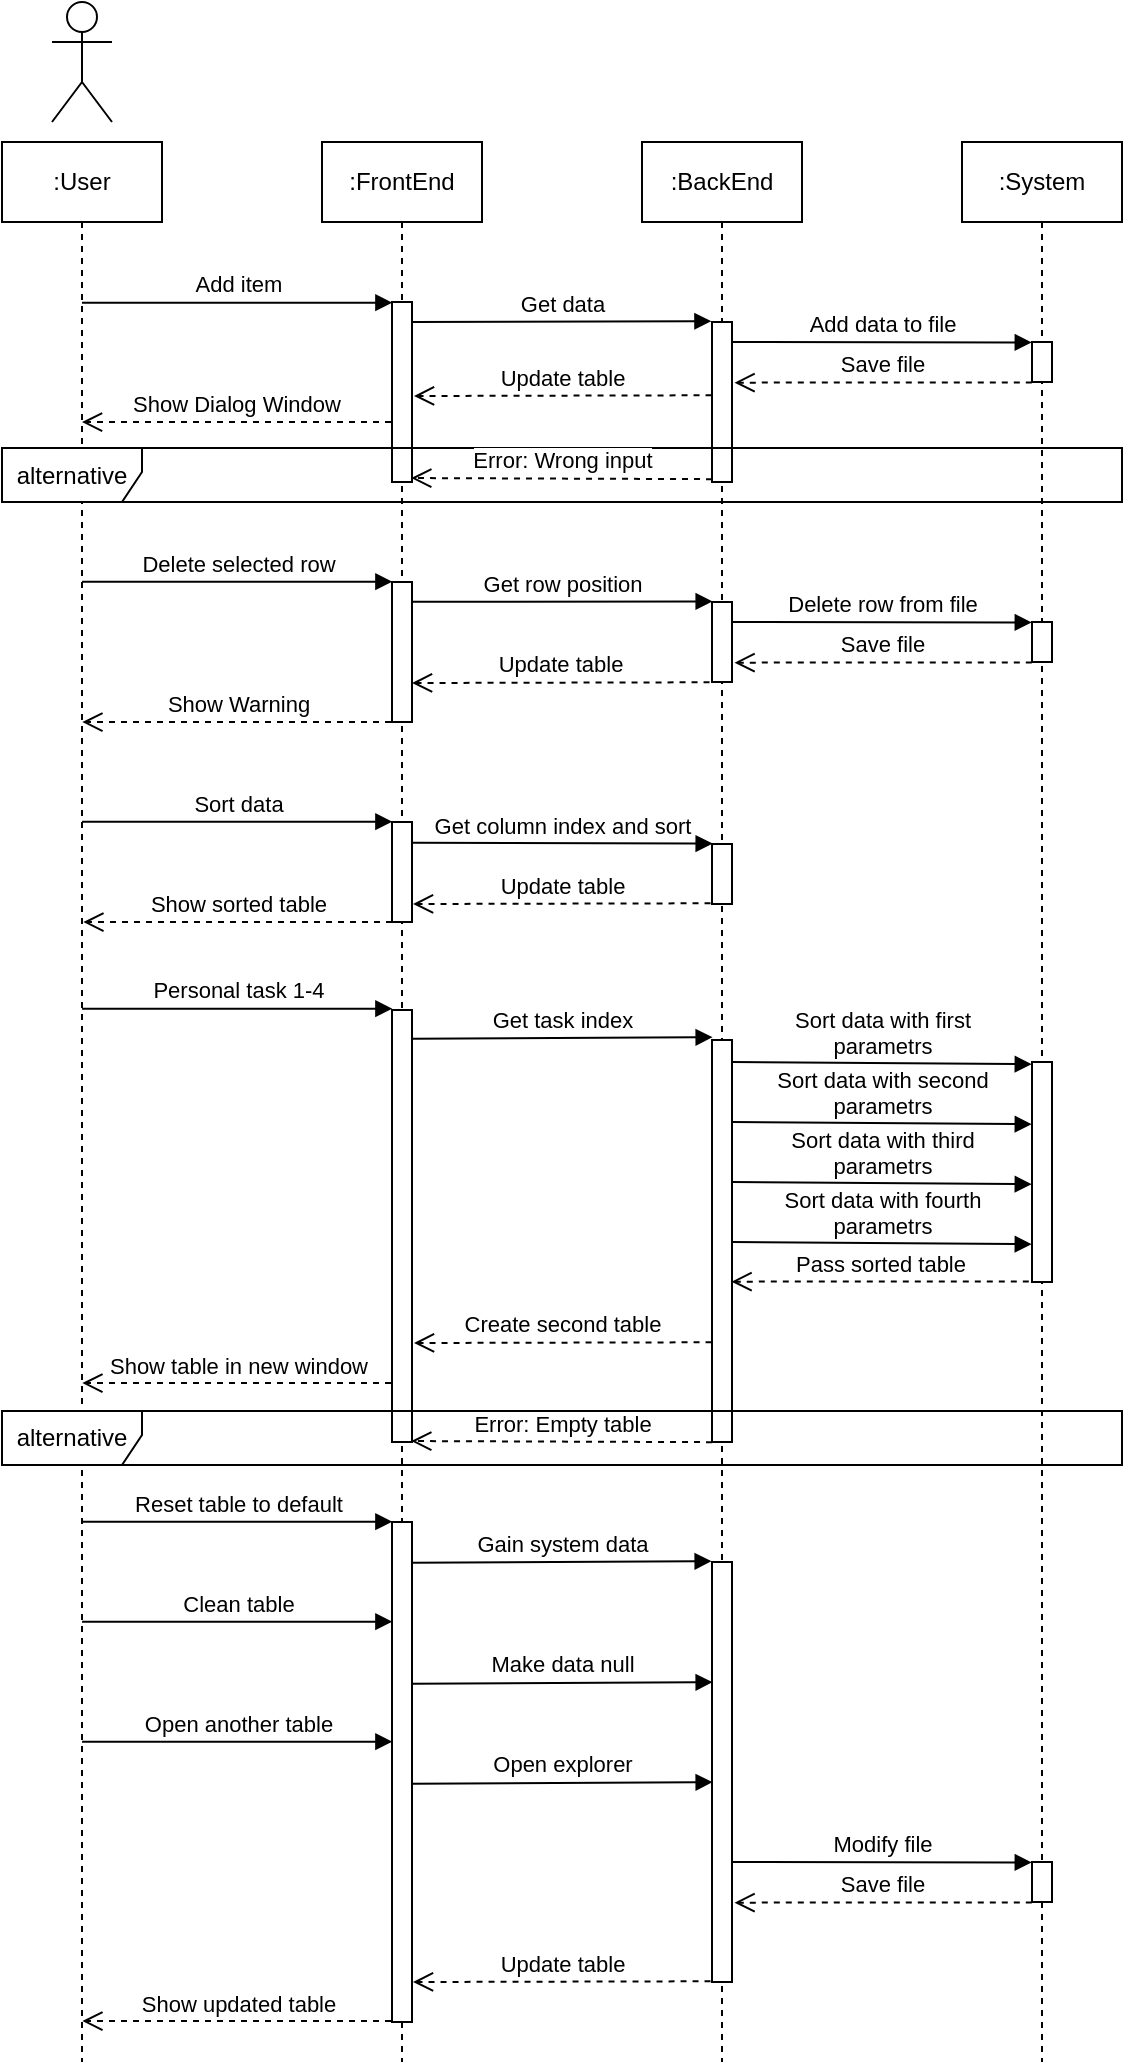 <mxfile version="12.1.0" type="device" pages="1"><diagram id="dtGtPU56fqguhTFFNsAt" name="Page-1"><mxGraphModel dx="1807" dy="967" grid="1" gridSize="10" guides="1" tooltips="1" connect="1" arrows="1" fold="1" page="1" pageScale="1" pageWidth="827" pageHeight="1169" math="0" shadow="0"><root><mxCell id="0"/><mxCell id="1" parent="0"/><mxCell id="XKsUj6UrFXBJXxBrwLG7-3" value=":User" style="shape=umlLifeline;perimeter=lifelinePerimeter;whiteSpace=wrap;html=1;container=1;collapsible=0;recursiveResize=0;outlineConnect=0;" vertex="1" parent="1"><mxGeometry x="160" y="80" width="80" height="960" as="geometry"/></mxCell><mxCell id="XKsUj6UrFXBJXxBrwLG7-6" value="" style="shape=umlActor;verticalLabelPosition=bottom;labelBackgroundColor=#ffffff;verticalAlign=top;html=1;" vertex="1" parent="1"><mxGeometry x="185" y="10" width="30" height="60" as="geometry"/></mxCell><mxCell id="XKsUj6UrFXBJXxBrwLG7-8" value=":FrontEnd" style="shape=umlLifeline;perimeter=lifelinePerimeter;whiteSpace=wrap;html=1;container=1;collapsible=0;recursiveResize=0;outlineConnect=0;" vertex="1" parent="1"><mxGeometry x="320" y="80" width="80" height="960" as="geometry"/></mxCell><mxCell id="XKsUj6UrFXBJXxBrwLG7-11" value="" style="html=1;points=[];perimeter=orthogonalPerimeter;comic=0;shadow=0;glass=0;rounded=0;" vertex="1" parent="XKsUj6UrFXBJXxBrwLG7-8"><mxGeometry x="35" y="80" width="10" height="90" as="geometry"/></mxCell><mxCell id="XKsUj6UrFXBJXxBrwLG7-23" value="Delete selected row" style="html=1;verticalAlign=bottom;endArrow=block;entryX=0.02;entryY=0.004;entryDx=0;entryDy=0;entryPerimeter=0;" edge="1" parent="XKsUj6UrFXBJXxBrwLG7-8"><mxGeometry width="80" relative="1" as="geometry"><mxPoint x="-119.976" y="219.86" as="sourcePoint"/><mxPoint x="35.2" y="219.86" as="targetPoint"/></mxGeometry></mxCell><mxCell id="XKsUj6UrFXBJXxBrwLG7-24" value="" style="html=1;points=[];perimeter=orthogonalPerimeter;comic=0;shadow=0;glass=0;rounded=0;" vertex="1" parent="XKsUj6UrFXBJXxBrwLG7-8"><mxGeometry x="35" y="220" width="10" height="70" as="geometry"/></mxCell><mxCell id="XKsUj6UrFXBJXxBrwLG7-35" value="Sort data" style="html=1;verticalAlign=bottom;endArrow=block;entryX=0.02;entryY=0.004;entryDx=0;entryDy=0;entryPerimeter=0;" edge="1" parent="XKsUj6UrFXBJXxBrwLG7-8"><mxGeometry width="80" relative="1" as="geometry"><mxPoint x="-119.976" y="339.86" as="sourcePoint"/><mxPoint x="35.2" y="339.86" as="targetPoint"/></mxGeometry></mxCell><mxCell id="XKsUj6UrFXBJXxBrwLG7-36" value="" style="html=1;points=[];perimeter=orthogonalPerimeter;comic=0;shadow=0;glass=0;rounded=0;" vertex="1" parent="XKsUj6UrFXBJXxBrwLG7-8"><mxGeometry x="35" y="340" width="10" height="50" as="geometry"/></mxCell><mxCell id="XKsUj6UrFXBJXxBrwLG7-41" value="Personal task 1-4" style="html=1;verticalAlign=bottom;endArrow=block;entryX=0.02;entryY=0.004;entryDx=0;entryDy=0;entryPerimeter=0;" edge="1" parent="XKsUj6UrFXBJXxBrwLG7-8"><mxGeometry width="80" relative="1" as="geometry"><mxPoint x="-119.976" y="433.36" as="sourcePoint"/><mxPoint x="35.2" y="433.36" as="targetPoint"/></mxGeometry></mxCell><mxCell id="XKsUj6UrFXBJXxBrwLG7-42" value="" style="html=1;points=[];perimeter=orthogonalPerimeter;comic=0;shadow=0;glass=0;rounded=0;" vertex="1" parent="XKsUj6UrFXBJXxBrwLG7-8"><mxGeometry x="35" y="434" width="10" height="216" as="geometry"/></mxCell><mxCell id="XKsUj6UrFXBJXxBrwLG7-43" value="Show table in new window" style="html=1;verticalAlign=bottom;endArrow=open;dashed=1;endSize=8;exitX=-0.05;exitY=0.667;exitDx=0;exitDy=0;exitPerimeter=0;" edge="1" parent="XKsUj6UrFXBJXxBrwLG7-8"><mxGeometry relative="1" as="geometry"><mxPoint x="34.5" y="620.53" as="sourcePoint"/><mxPoint x="-119.833" y="620.53" as="targetPoint"/></mxGeometry></mxCell><mxCell id="XKsUj6UrFXBJXxBrwLG7-56" value="" style="html=1;points=[];perimeter=orthogonalPerimeter;comic=0;shadow=0;glass=0;rounded=0;" vertex="1" parent="XKsUj6UrFXBJXxBrwLG7-8"><mxGeometry x="35" y="690" width="10" height="250" as="geometry"/></mxCell><mxCell id="XKsUj6UrFXBJXxBrwLG7-55" value="Reset table to default" style="html=1;verticalAlign=bottom;endArrow=block;entryX=0.02;entryY=0.004;entryDx=0;entryDy=0;entryPerimeter=0;" edge="1" parent="XKsUj6UrFXBJXxBrwLG7-8"><mxGeometry width="80" relative="1" as="geometry"><mxPoint x="-119.976" y="689.86" as="sourcePoint"/><mxPoint x="35.2" y="689.86" as="targetPoint"/></mxGeometry></mxCell><mxCell id="XKsUj6UrFXBJXxBrwLG7-57" value="Show updated table" style="html=1;verticalAlign=bottom;endArrow=open;dashed=1;endSize=8;exitX=-0.05;exitY=0.667;exitDx=0;exitDy=0;exitPerimeter=0;" edge="1" parent="XKsUj6UrFXBJXxBrwLG7-8"><mxGeometry relative="1" as="geometry"><mxPoint x="34.5" y="939.53" as="sourcePoint"/><mxPoint x="-119.833" y="939.53" as="targetPoint"/></mxGeometry></mxCell><mxCell id="XKsUj6UrFXBJXxBrwLG7-9" value="Add item" style="html=1;verticalAlign=bottom;endArrow=block;entryX=0.02;entryY=0.004;entryDx=0;entryDy=0;entryPerimeter=0;" edge="1" parent="1" source="XKsUj6UrFXBJXxBrwLG7-3" target="XKsUj6UrFXBJXxBrwLG7-11"><mxGeometry width="80" relative="1" as="geometry"><mxPoint x="230" y="220" as="sourcePoint"/><mxPoint x="340" y="158" as="targetPoint"/></mxGeometry></mxCell><mxCell id="XKsUj6UrFXBJXxBrwLG7-10" value="Show Dialog Window" style="html=1;verticalAlign=bottom;endArrow=open;dashed=1;endSize=8;exitX=-0.05;exitY=0.667;exitDx=0;exitDy=0;exitPerimeter=0;" edge="1" parent="1" source="XKsUj6UrFXBJXxBrwLG7-11" target="XKsUj6UrFXBJXxBrwLG7-3"><mxGeometry relative="1" as="geometry"><mxPoint x="330" y="200" as="sourcePoint"/><mxPoint x="230" y="260" as="targetPoint"/></mxGeometry></mxCell><mxCell id="XKsUj6UrFXBJXxBrwLG7-12" value=":BackEnd" style="shape=umlLifeline;perimeter=lifelinePerimeter;whiteSpace=wrap;html=1;container=1;collapsible=0;recursiveResize=0;outlineConnect=0;comic=0;" vertex="1" parent="1"><mxGeometry x="480" y="80" width="80" height="960" as="geometry"/></mxCell><mxCell id="XKsUj6UrFXBJXxBrwLG7-13" value="" style="html=1;points=[];perimeter=orthogonalPerimeter;rounded=0;shadow=0;glass=0;comic=0;" vertex="1" parent="XKsUj6UrFXBJXxBrwLG7-12"><mxGeometry x="35" y="90" width="10" height="80" as="geometry"/></mxCell><mxCell id="XKsUj6UrFXBJXxBrwLG7-44" value="Get task index" style="html=1;verticalAlign=bottom;endArrow=block;entryX=0.033;entryY=-0.007;entryDx=0;entryDy=0;entryPerimeter=0;" edge="1" parent="XKsUj6UrFXBJXxBrwLG7-12" target="XKsUj6UrFXBJXxBrwLG7-45"><mxGeometry width="80" relative="1" as="geometry"><mxPoint x="-114.976" y="448.36" as="sourcePoint"/><mxPoint x="30" y="448.5" as="targetPoint"/></mxGeometry></mxCell><mxCell id="XKsUj6UrFXBJXxBrwLG7-45" value="" style="html=1;points=[];perimeter=orthogonalPerimeter;comic=0;shadow=0;glass=0;rounded=0;" vertex="1" parent="XKsUj6UrFXBJXxBrwLG7-12"><mxGeometry x="35" y="449" width="10" height="201" as="geometry"/></mxCell><mxCell id="XKsUj6UrFXBJXxBrwLG7-46" value="Create second table" style="html=1;verticalAlign=bottom;endArrow=open;dashed=1;endSize=8;exitX=-0.023;exitY=0.458;exitDx=0;exitDy=0;exitPerimeter=0;" edge="1" parent="XKsUj6UrFXBJXxBrwLG7-12"><mxGeometry relative="1" as="geometry"><mxPoint x="34.77" y="600.14" as="sourcePoint"/><mxPoint x="-114" y="600.5" as="targetPoint"/></mxGeometry></mxCell><mxCell id="XKsUj6UrFXBJXxBrwLG7-61" value="" style="html=1;points=[];perimeter=orthogonalPerimeter;comic=0;shadow=0;glass=0;rounded=0;" vertex="1" parent="XKsUj6UrFXBJXxBrwLG7-12"><mxGeometry x="35" y="710" width="10" height="210" as="geometry"/></mxCell><mxCell id="XKsUj6UrFXBJXxBrwLG7-14" value="Get data" style="html=1;verticalAlign=bottom;endArrow=block;entryX=-0.028;entryY=-0.005;entryDx=0;entryDy=0;entryPerimeter=0;" edge="1" parent="1" target="XKsUj6UrFXBJXxBrwLG7-13"><mxGeometry width="80" relative="1" as="geometry"><mxPoint x="365.167" y="170.02" as="sourcePoint"/><mxPoint x="500" y="170" as="targetPoint"/></mxGeometry></mxCell><mxCell id="XKsUj6UrFXBJXxBrwLG7-15" value=":System" style="shape=umlLifeline;perimeter=lifelinePerimeter;whiteSpace=wrap;html=1;container=1;collapsible=0;recursiveResize=0;outlineConnect=0;rounded=0;shadow=0;glass=0;comic=0;" vertex="1" parent="1"><mxGeometry x="640" y="80" width="80" height="960" as="geometry"/></mxCell><mxCell id="XKsUj6UrFXBJXxBrwLG7-17" value="" style="html=1;points=[];perimeter=orthogonalPerimeter;rounded=0;shadow=0;glass=0;comic=0;" vertex="1" parent="XKsUj6UrFXBJXxBrwLG7-15"><mxGeometry x="35" y="100" width="10" height="20" as="geometry"/></mxCell><mxCell id="XKsUj6UrFXBJXxBrwLG7-30" value="" style="html=1;points=[];perimeter=orthogonalPerimeter;rounded=0;shadow=0;glass=0;comic=0;" vertex="1" parent="XKsUj6UrFXBJXxBrwLG7-15"><mxGeometry x="35" y="240" width="10" height="20" as="geometry"/></mxCell><mxCell id="XKsUj6UrFXBJXxBrwLG7-31" value="Delete row from file" style="html=1;verticalAlign=bottom;endArrow=block;entryX=-0.01;entryY=0.01;entryDx=0;entryDy=0;entryPerimeter=0;" edge="1" parent="XKsUj6UrFXBJXxBrwLG7-15" target="XKsUj6UrFXBJXxBrwLG7-30"><mxGeometry width="80" relative="1" as="geometry"><mxPoint x="-114.833" y="240.02" as="sourcePoint"/><mxPoint x="20" y="240" as="targetPoint"/></mxGeometry></mxCell><mxCell id="XKsUj6UrFXBJXxBrwLG7-32" value="Save file" style="html=1;verticalAlign=bottom;endArrow=open;dashed=1;endSize=8;entryX=1.126;entryY=0.379;entryDx=0;entryDy=0;entryPerimeter=0;exitX=-0.01;exitY=1.01;exitDx=0;exitDy=0;exitPerimeter=0;" edge="1" parent="XKsUj6UrFXBJXxBrwLG7-15" source="XKsUj6UrFXBJXxBrwLG7-30"><mxGeometry relative="1" as="geometry"><mxPoint x="36" y="256" as="sourcePoint"/><mxPoint x="-113.74" y="260.32" as="targetPoint"/></mxGeometry></mxCell><mxCell id="XKsUj6UrFXBJXxBrwLG7-68" value="" style="html=1;points=[];perimeter=orthogonalPerimeter;rounded=0;shadow=0;glass=0;comic=0;" vertex="1" parent="XKsUj6UrFXBJXxBrwLG7-15"><mxGeometry x="35" y="860" width="10" height="20" as="geometry"/></mxCell><mxCell id="XKsUj6UrFXBJXxBrwLG7-69" value="Modify file" style="html=1;verticalAlign=bottom;endArrow=block;entryX=-0.01;entryY=0.01;entryDx=0;entryDy=0;entryPerimeter=0;" edge="1" parent="XKsUj6UrFXBJXxBrwLG7-15" target="XKsUj6UrFXBJXxBrwLG7-68"><mxGeometry width="80" relative="1" as="geometry"><mxPoint x="-114.833" y="860.02" as="sourcePoint"/><mxPoint x="-620" y="780" as="targetPoint"/></mxGeometry></mxCell><mxCell id="XKsUj6UrFXBJXxBrwLG7-70" value="Save file" style="html=1;verticalAlign=bottom;endArrow=open;dashed=1;endSize=8;entryX=1.126;entryY=0.379;entryDx=0;entryDy=0;entryPerimeter=0;exitX=-0.01;exitY=1.01;exitDx=0;exitDy=0;exitPerimeter=0;" edge="1" parent="XKsUj6UrFXBJXxBrwLG7-15" source="XKsUj6UrFXBJXxBrwLG7-68"><mxGeometry relative="1" as="geometry"><mxPoint x="-604" y="796" as="sourcePoint"/><mxPoint x="-113.74" y="880.32" as="targetPoint"/></mxGeometry></mxCell><mxCell id="XKsUj6UrFXBJXxBrwLG7-16" value="Add data to file" style="html=1;verticalAlign=bottom;endArrow=block;entryX=-0.01;entryY=0.01;entryDx=0;entryDy=0;entryPerimeter=0;" edge="1" parent="1" target="XKsUj6UrFXBJXxBrwLG7-17"><mxGeometry width="80" relative="1" as="geometry"><mxPoint x="525.167" y="180.02" as="sourcePoint"/><mxPoint x="660" y="180" as="targetPoint"/></mxGeometry></mxCell><mxCell id="XKsUj6UrFXBJXxBrwLG7-18" value="Update table" style="html=1;verticalAlign=bottom;endArrow=open;dashed=1;endSize=8;exitX=-0.023;exitY=0.458;exitDx=0;exitDy=0;exitPerimeter=0;" edge="1" parent="1" source="XKsUj6UrFXBJXxBrwLG7-13"><mxGeometry relative="1" as="geometry"><mxPoint x="500" y="188" as="sourcePoint"/><mxPoint x="366" y="207" as="targetPoint"/></mxGeometry></mxCell><mxCell id="XKsUj6UrFXBJXxBrwLG7-21" value="alternative" style="shape=umlFrame;whiteSpace=wrap;html=1;rounded=0;shadow=0;glass=0;comic=0;width=70;height=30;" vertex="1" parent="1"><mxGeometry x="160" y="233" width="560" height="27" as="geometry"/></mxCell><mxCell id="XKsUj6UrFXBJXxBrwLG7-22" value="Error: Wrong input" style="html=1;verticalAlign=bottom;endArrow=open;dashed=1;endSize=8;entryX=1.012;entryY=0.328;entryDx=0;entryDy=0;entryPerimeter=0;exitX=0.052;exitY=0.251;exitDx=0;exitDy=0;exitPerimeter=0;" edge="1" parent="1"><mxGeometry relative="1" as="geometry"><mxPoint x="515.02" y="248.58" as="sourcePoint"/><mxPoint x="364.62" y="248.02" as="targetPoint"/></mxGeometry></mxCell><mxCell id="XKsUj6UrFXBJXxBrwLG7-25" value="Save file" style="html=1;verticalAlign=bottom;endArrow=open;dashed=1;endSize=8;entryX=1.126;entryY=0.379;entryDx=0;entryDy=0;entryPerimeter=0;exitX=-0.01;exitY=1.01;exitDx=0;exitDy=0;exitPerimeter=0;" edge="1" parent="1" source="XKsUj6UrFXBJXxBrwLG7-17" target="XKsUj6UrFXBJXxBrwLG7-13"><mxGeometry relative="1" as="geometry"><mxPoint x="676" y="196" as="sourcePoint"/><mxPoint x="525.12" y="189.52" as="targetPoint"/></mxGeometry></mxCell><mxCell id="XKsUj6UrFXBJXxBrwLG7-28" value="Get row position" style="html=1;verticalAlign=bottom;endArrow=block;entryX=0.033;entryY=-0.007;entryDx=0;entryDy=0;entryPerimeter=0;" edge="1" parent="1" target="XKsUj6UrFXBJXxBrwLG7-29"><mxGeometry width="80" relative="1" as="geometry"><mxPoint x="365.024" y="309.86" as="sourcePoint"/><mxPoint x="510" y="310" as="targetPoint"/></mxGeometry></mxCell><mxCell id="XKsUj6UrFXBJXxBrwLG7-29" value="" style="html=1;points=[];perimeter=orthogonalPerimeter;comic=0;shadow=0;glass=0;rounded=0;" vertex="1" parent="1"><mxGeometry x="515" y="310" width="10" height="40" as="geometry"/></mxCell><mxCell id="XKsUj6UrFXBJXxBrwLG7-33" value="Update table" style="html=1;verticalAlign=bottom;endArrow=open;dashed=1;endSize=8;exitX=-0.023;exitY=0.458;exitDx=0;exitDy=0;exitPerimeter=0;" edge="1" parent="1"><mxGeometry relative="1" as="geometry"><mxPoint x="513.77" y="350.14" as="sourcePoint"/><mxPoint x="365" y="350.5" as="targetPoint"/></mxGeometry></mxCell><mxCell id="XKsUj6UrFXBJXxBrwLG7-34" value="Show Warning" style="html=1;verticalAlign=bottom;endArrow=open;dashed=1;endSize=8;exitX=-0.05;exitY=0.667;exitDx=0;exitDy=0;exitPerimeter=0;" edge="1" parent="1"><mxGeometry relative="1" as="geometry"><mxPoint x="354.5" y="370.03" as="sourcePoint"/><mxPoint x="200.167" y="370.03" as="targetPoint"/></mxGeometry></mxCell><mxCell id="XKsUj6UrFXBJXxBrwLG7-37" value="Show sorted table" style="html=1;verticalAlign=bottom;endArrow=open;dashed=1;endSize=8;exitX=-0.05;exitY=0.667;exitDx=0;exitDy=0;exitPerimeter=0;" edge="1" parent="1"><mxGeometry relative="1" as="geometry"><mxPoint x="355" y="470.03" as="sourcePoint"/><mxPoint x="200.667" y="470.03" as="targetPoint"/></mxGeometry></mxCell><mxCell id="XKsUj6UrFXBJXxBrwLG7-38" value="Get column index and sort" style="html=1;verticalAlign=bottom;endArrow=block;entryX=0.033;entryY=-0.007;entryDx=0;entryDy=0;entryPerimeter=0;" edge="1" parent="1" target="XKsUj6UrFXBJXxBrwLG7-39"><mxGeometry width="80" relative="1" as="geometry"><mxPoint x="365.024" y="430.36" as="sourcePoint"/><mxPoint x="510" y="430.5" as="targetPoint"/></mxGeometry></mxCell><mxCell id="XKsUj6UrFXBJXxBrwLG7-39" value="" style="html=1;points=[];perimeter=orthogonalPerimeter;comic=0;shadow=0;glass=0;rounded=0;" vertex="1" parent="1"><mxGeometry x="515" y="431" width="10" height="30" as="geometry"/></mxCell><mxCell id="XKsUj6UrFXBJXxBrwLG7-40" value="Update table" style="html=1;verticalAlign=bottom;endArrow=open;dashed=1;endSize=8;exitX=-0.023;exitY=0.458;exitDx=0;exitDy=0;exitPerimeter=0;" edge="1" parent="1"><mxGeometry relative="1" as="geometry"><mxPoint x="514.27" y="460.64" as="sourcePoint"/><mxPoint x="365.5" y="461" as="targetPoint"/></mxGeometry></mxCell><mxCell id="XKsUj6UrFXBJXxBrwLG7-47" value="" style="html=1;points=[];perimeter=orthogonalPerimeter;rounded=0;shadow=0;glass=0;comic=0;" vertex="1" parent="1"><mxGeometry x="675" y="540" width="10" height="110" as="geometry"/></mxCell><mxCell id="XKsUj6UrFXBJXxBrwLG7-48" value="Sort data with first&lt;br&gt;parametrs" style="html=1;verticalAlign=bottom;endArrow=block;entryX=-0.01;entryY=0.01;entryDx=0;entryDy=0;entryPerimeter=0;" edge="1" parent="1" target="XKsUj6UrFXBJXxBrwLG7-47"><mxGeometry width="80" relative="1" as="geometry"><mxPoint x="525.167" y="540.02" as="sourcePoint"/><mxPoint x="20" y="460" as="targetPoint"/></mxGeometry></mxCell><mxCell id="XKsUj6UrFXBJXxBrwLG7-49" value="Sort data with second&lt;br&gt;parametrs" style="html=1;verticalAlign=bottom;endArrow=block;entryX=-0.01;entryY=0.01;entryDx=0;entryDy=0;entryPerimeter=0;" edge="1" parent="1"><mxGeometry width="80" relative="1" as="geometry"><mxPoint x="525.167" y="570.02" as="sourcePoint"/><mxPoint x="674.9" y="571.1" as="targetPoint"/></mxGeometry></mxCell><mxCell id="XKsUj6UrFXBJXxBrwLG7-50" value="Sort data with third&lt;br&gt;parametrs" style="html=1;verticalAlign=bottom;endArrow=block;entryX=-0.01;entryY=0.01;entryDx=0;entryDy=0;entryPerimeter=0;" edge="1" parent="1"><mxGeometry width="80" relative="1" as="geometry"><mxPoint x="525.167" y="600.02" as="sourcePoint"/><mxPoint x="674.9" y="601.1" as="targetPoint"/></mxGeometry></mxCell><mxCell id="XKsUj6UrFXBJXxBrwLG7-51" value="Sort data with fourth&lt;br&gt;parametrs" style="html=1;verticalAlign=bottom;endArrow=block;entryX=-0.01;entryY=0.01;entryDx=0;entryDy=0;entryPerimeter=0;" edge="1" parent="1"><mxGeometry width="80" relative="1" as="geometry"><mxPoint x="525.167" y="630.02" as="sourcePoint"/><mxPoint x="674.9" y="631.1" as="targetPoint"/></mxGeometry></mxCell><mxCell id="XKsUj6UrFXBJXxBrwLG7-52" value="Pass sorted table" style="html=1;verticalAlign=bottom;endArrow=open;dashed=1;endSize=8;entryX=1.126;entryY=0.379;entryDx=0;entryDy=0;entryPerimeter=0;exitX=-0.01;exitY=1.01;exitDx=0;exitDy=0;exitPerimeter=0;" edge="1" parent="1"><mxGeometry relative="1" as="geometry"><mxPoint x="673.4" y="649.7" as="sourcePoint"/><mxPoint x="524.76" y="649.82" as="targetPoint"/></mxGeometry></mxCell><mxCell id="XKsUj6UrFXBJXxBrwLG7-53" value="alternative" style="shape=umlFrame;whiteSpace=wrap;html=1;rounded=0;shadow=0;glass=0;comic=0;width=70;height=30;" vertex="1" parent="1"><mxGeometry x="160" y="714.5" width="560" height="27" as="geometry"/></mxCell><mxCell id="XKsUj6UrFXBJXxBrwLG7-54" value="Error: Empty table" style="html=1;verticalAlign=bottom;endArrow=open;dashed=1;endSize=8;entryX=1.012;entryY=0.328;entryDx=0;entryDy=0;entryPerimeter=0;exitX=0.052;exitY=0.251;exitDx=0;exitDy=0;exitPerimeter=0;" edge="1" parent="1"><mxGeometry relative="1" as="geometry"><mxPoint x="515.02" y="730.08" as="sourcePoint"/><mxPoint x="364.62" y="729.52" as="targetPoint"/></mxGeometry></mxCell><mxCell id="XKsUj6UrFXBJXxBrwLG7-58" value="Clean table" style="html=1;verticalAlign=bottom;endArrow=block;entryX=0.02;entryY=0.004;entryDx=0;entryDy=0;entryPerimeter=0;" edge="1" parent="1"><mxGeometry width="80" relative="1" as="geometry"><mxPoint x="200.024" y="819.86" as="sourcePoint"/><mxPoint x="355.2" y="819.86" as="targetPoint"/></mxGeometry></mxCell><mxCell id="XKsUj6UrFXBJXxBrwLG7-59" value="Open another table" style="html=1;verticalAlign=bottom;endArrow=block;entryX=0.02;entryY=0.004;entryDx=0;entryDy=0;entryPerimeter=0;" edge="1" parent="1"><mxGeometry width="80" relative="1" as="geometry"><mxPoint x="200.024" y="879.86" as="sourcePoint"/><mxPoint x="355.2" y="879.86" as="targetPoint"/></mxGeometry></mxCell><mxCell id="XKsUj6UrFXBJXxBrwLG7-62" value="Update table" style="html=1;verticalAlign=bottom;endArrow=open;dashed=1;endSize=8;exitX=-0.023;exitY=0.458;exitDx=0;exitDy=0;exitPerimeter=0;" edge="1" parent="1"><mxGeometry relative="1" as="geometry"><mxPoint x="514.27" y="999.64" as="sourcePoint"/><mxPoint x="365.5" y="1000" as="targetPoint"/></mxGeometry></mxCell><mxCell id="XKsUj6UrFXBJXxBrwLG7-63" value="Gain system data" style="html=1;verticalAlign=bottom;endArrow=block;entryX=0.033;entryY=-0.007;entryDx=0;entryDy=0;entryPerimeter=0;" edge="1" parent="1"><mxGeometry width="80" relative="1" as="geometry"><mxPoint x="364.524" y="790.36" as="sourcePoint"/><mxPoint x="514.83" y="789.593" as="targetPoint"/></mxGeometry></mxCell><mxCell id="XKsUj6UrFXBJXxBrwLG7-64" value="Open explorer" style="html=1;verticalAlign=bottom;endArrow=block;entryX=0.033;entryY=-0.007;entryDx=0;entryDy=0;entryPerimeter=0;" edge="1" parent="1"><mxGeometry width="80" relative="1" as="geometry"><mxPoint x="365.024" y="900.86" as="sourcePoint"/><mxPoint x="515.33" y="900.093" as="targetPoint"/></mxGeometry></mxCell><mxCell id="XKsUj6UrFXBJXxBrwLG7-65" value="Make data null" style="html=1;verticalAlign=bottom;endArrow=block;entryX=0.033;entryY=-0.007;entryDx=0;entryDy=0;entryPerimeter=0;" edge="1" parent="1"><mxGeometry width="80" relative="1" as="geometry"><mxPoint x="365.024" y="850.86" as="sourcePoint"/><mxPoint x="515.33" y="850.093" as="targetPoint"/></mxGeometry></mxCell></root></mxGraphModel></diagram></mxfile>